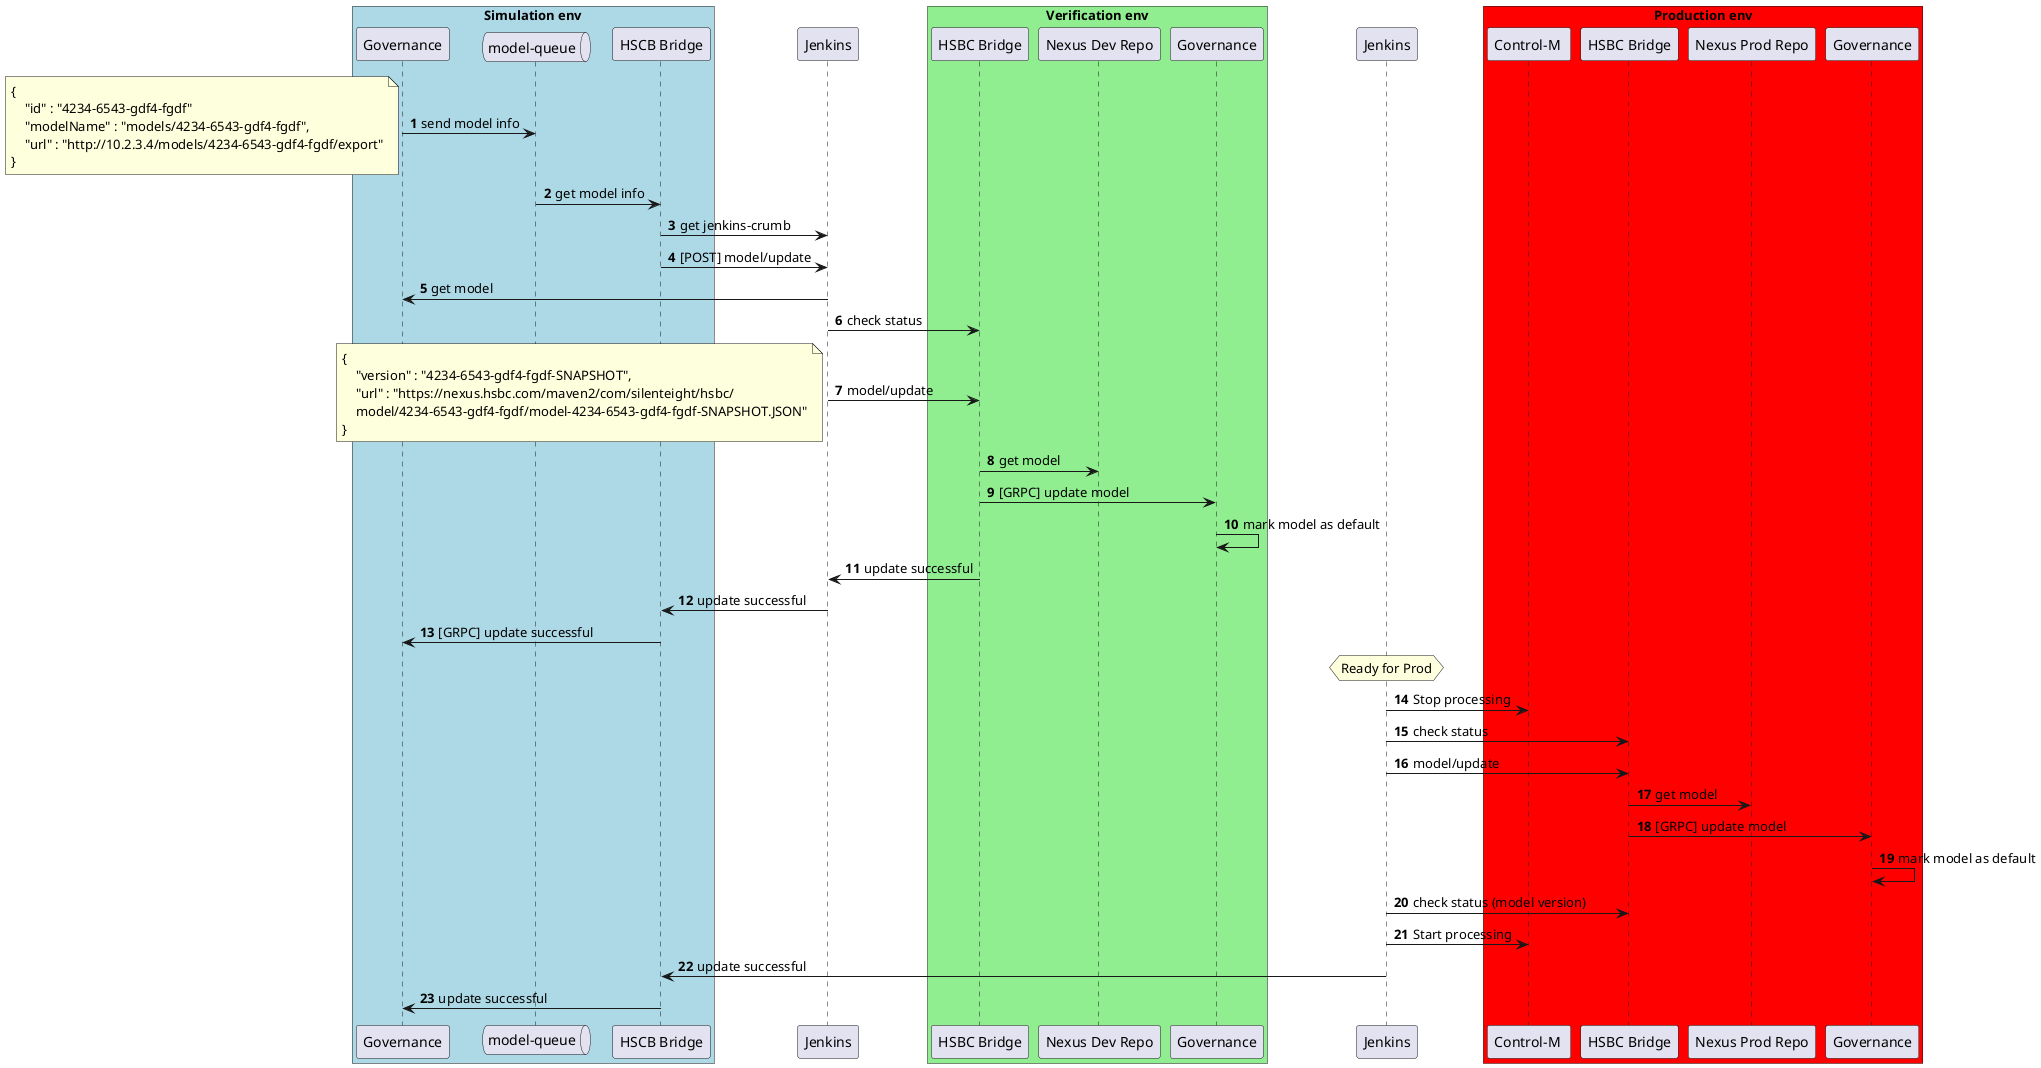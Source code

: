 @startuml
box "Simulation env" #LightBlue
participant Governance as a

queue "model-queue" as q
participant "HSCB Bridge" as c
end box

participant Jenkins as d

box "Verification env" #LightGreen
participant "HSBC Bridge" as c1
participant "Nexus Dev Repo" as d1
participant Governance as a1
end box

participant Jenkins as d12

box "Production env" #Red
participant "Control-M " as m11
participant "HSBC Bridge" as c11
participant "Nexus Prod Repo" as d11
participant Governance as a11
end box

autonumber

'b -> a: get models URL
a -> q: send model info
note left
{
    "id" : "4234-6543-gdf4-fgdf"
    "modelName" : "models/4234-6543-gdf4-fgdf",
    "url" : "http://10.2.3.4/models/4234-6543-gdf4-fgdf/export"
}
end note
q -> c: get model info
c -> d: get jenkins-crumb
c -> d: [POST] model/update
d -> a: get model

d -> c1: check status
d -> c1: model/update
note left
{
    "version" : "4234-6543-gdf4-fgdf-SNAPSHOT",
    "url" : "https://nexus.hsbc.com/maven2/com/silenteight/hsbc/
    model/4234-6543-gdf4-fgdf/model-4234-6543-gdf4-fgdf-SNAPSHOT.JSON"
}
end note
c1 -> d1: get model
c1 -> a1: [GRPC] update model
a1 -> a1: mark model as default

c1 -> d: update successful
d -> c: update successful
c -> a: [GRPC] update successful

hnote over d12: Ready for Prod
d12 -> m11: Stop processing
d12 -> c11: check status
d12 -> c11: model/update
c11 -> d11: get model
c11 -> a11: [GRPC] update model
a11 -> a11: mark model as default
d12 -> c11: check status (model version)
d12 -> m11: Start processing
d12 -> c: update successful
c -> a: update successful
@enduml
